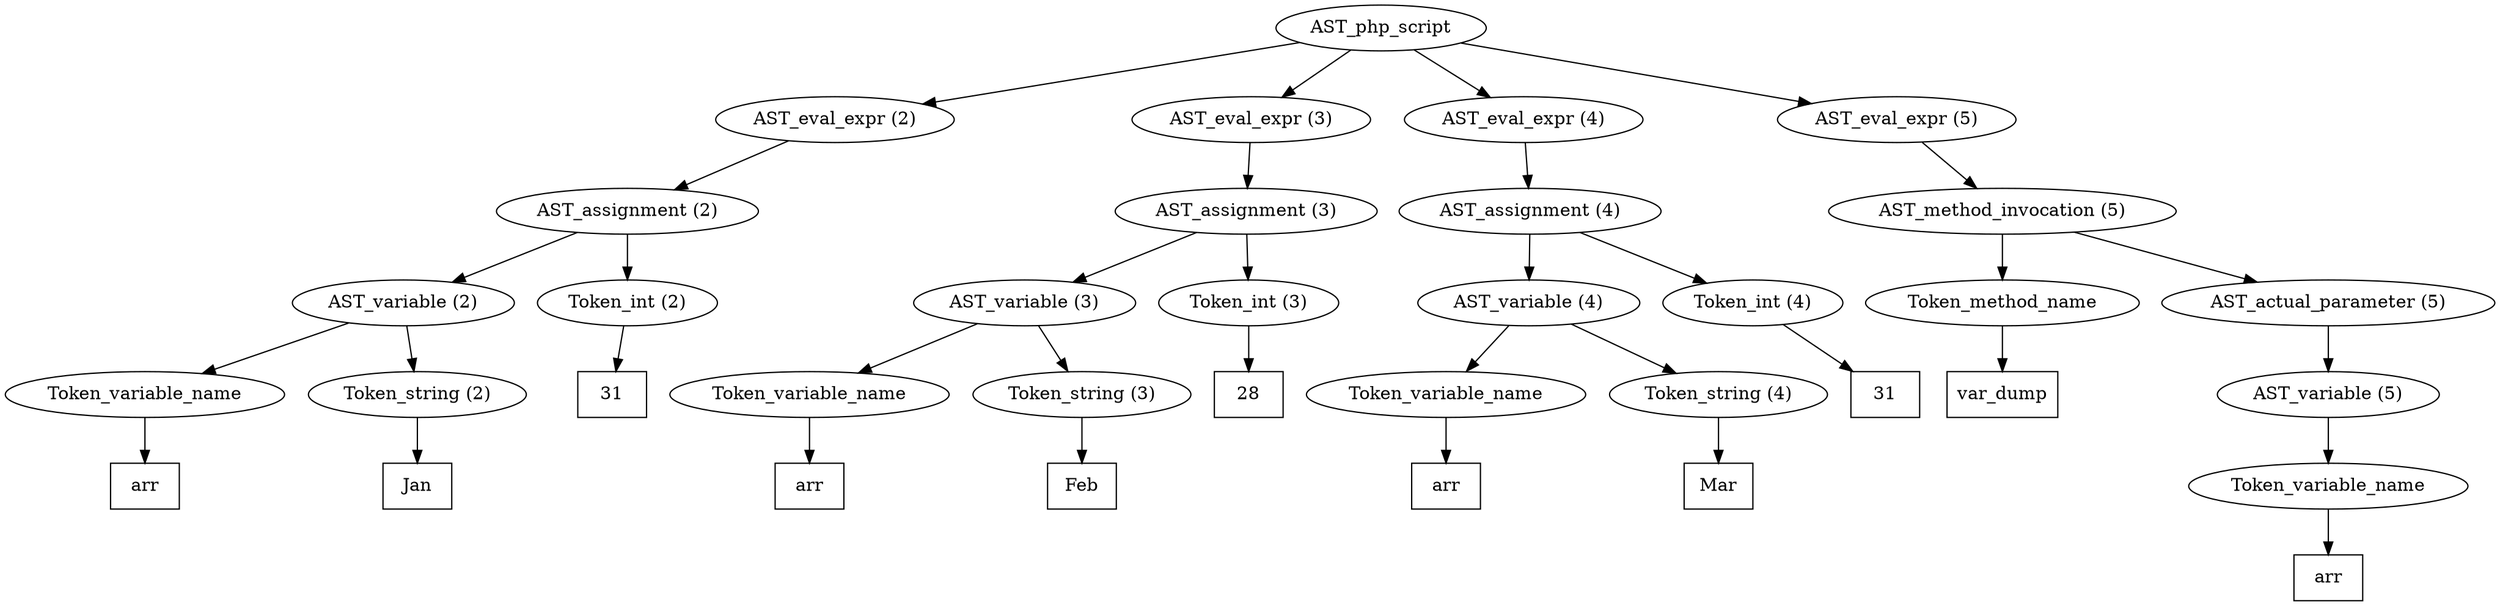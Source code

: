 /*
 * AST in dot format generated by phc -- the PHP compiler
 */

digraph AST {
node_0 [label="AST_php_script"];
node_1 [label="AST_eval_expr (2)"];
node_2 [label="AST_assignment (2)"];
node_3 [label="AST_variable (2)"];
node_4 [label="Token_variable_name"];
node_5 [label="arr", shape=box]
node_4 -> node_5;
node_6 [label="Token_string (2)"];
node_7 [label="Jan", shape=box]
node_6 -> node_7;
node_3 -> node_6;
node_3 -> node_4;
node_8 [label="Token_int (2)"];
node_9 [label="31", shape=box]
node_8 -> node_9;
node_2 -> node_8;
node_2 -> node_3;
node_1 -> node_2;
node_10 [label="AST_eval_expr (3)"];
node_11 [label="AST_assignment (3)"];
node_12 [label="AST_variable (3)"];
node_13 [label="Token_variable_name"];
node_14 [label="arr", shape=box]
node_13 -> node_14;
node_15 [label="Token_string (3)"];
node_16 [label="Feb", shape=box]
node_15 -> node_16;
node_12 -> node_15;
node_12 -> node_13;
node_17 [label="Token_int (3)"];
node_18 [label="28", shape=box]
node_17 -> node_18;
node_11 -> node_17;
node_11 -> node_12;
node_10 -> node_11;
node_19 [label="AST_eval_expr (4)"];
node_20 [label="AST_assignment (4)"];
node_21 [label="AST_variable (4)"];
node_22 [label="Token_variable_name"];
node_23 [label="arr", shape=box]
node_22 -> node_23;
node_24 [label="Token_string (4)"];
node_25 [label="Mar", shape=box]
node_24 -> node_25;
node_21 -> node_24;
node_21 -> node_22;
node_26 [label="Token_int (4)"];
node_27 [label="31", shape=box]
node_26 -> node_27;
node_20 -> node_26;
node_20 -> node_21;
node_19 -> node_20;
node_28 [label="AST_eval_expr (5)"];
node_29 [label="AST_method_invocation (5)"];
node_30 [label="Token_method_name"];
node_31 [label="var_dump", shape=box]
node_30 -> node_31;
node_32 [label="AST_actual_parameter (5)"];
node_33 [label="AST_variable (5)"];
node_34 [label="Token_variable_name"];
node_35 [label="arr", shape=box]
node_34 -> node_35;
node_33 -> node_34;
node_32 -> node_33;
node_29 -> node_32;
node_29 -> node_30;
node_28 -> node_29;
node_0 -> node_28;
node_0 -> node_19;
node_0 -> node_10;
node_0 -> node_1;
}
